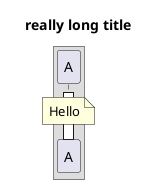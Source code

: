 {
  "sha1": "9ls1bckytki7p47hry652ub6xbmdus8",
  "insertion": {
    "when": "2024-05-30T20:48:21.714Z",
    "url": "http://forum.plantuml.net/7968/just-a-note-over-an-activated-lifeline-does-not-work",
    "user": "plantuml@gmail.com"
  }
}
@startuml
!pragma teoz true
title really long title
box
participant A
end box
activate A
note over A: Hello
@enduml
